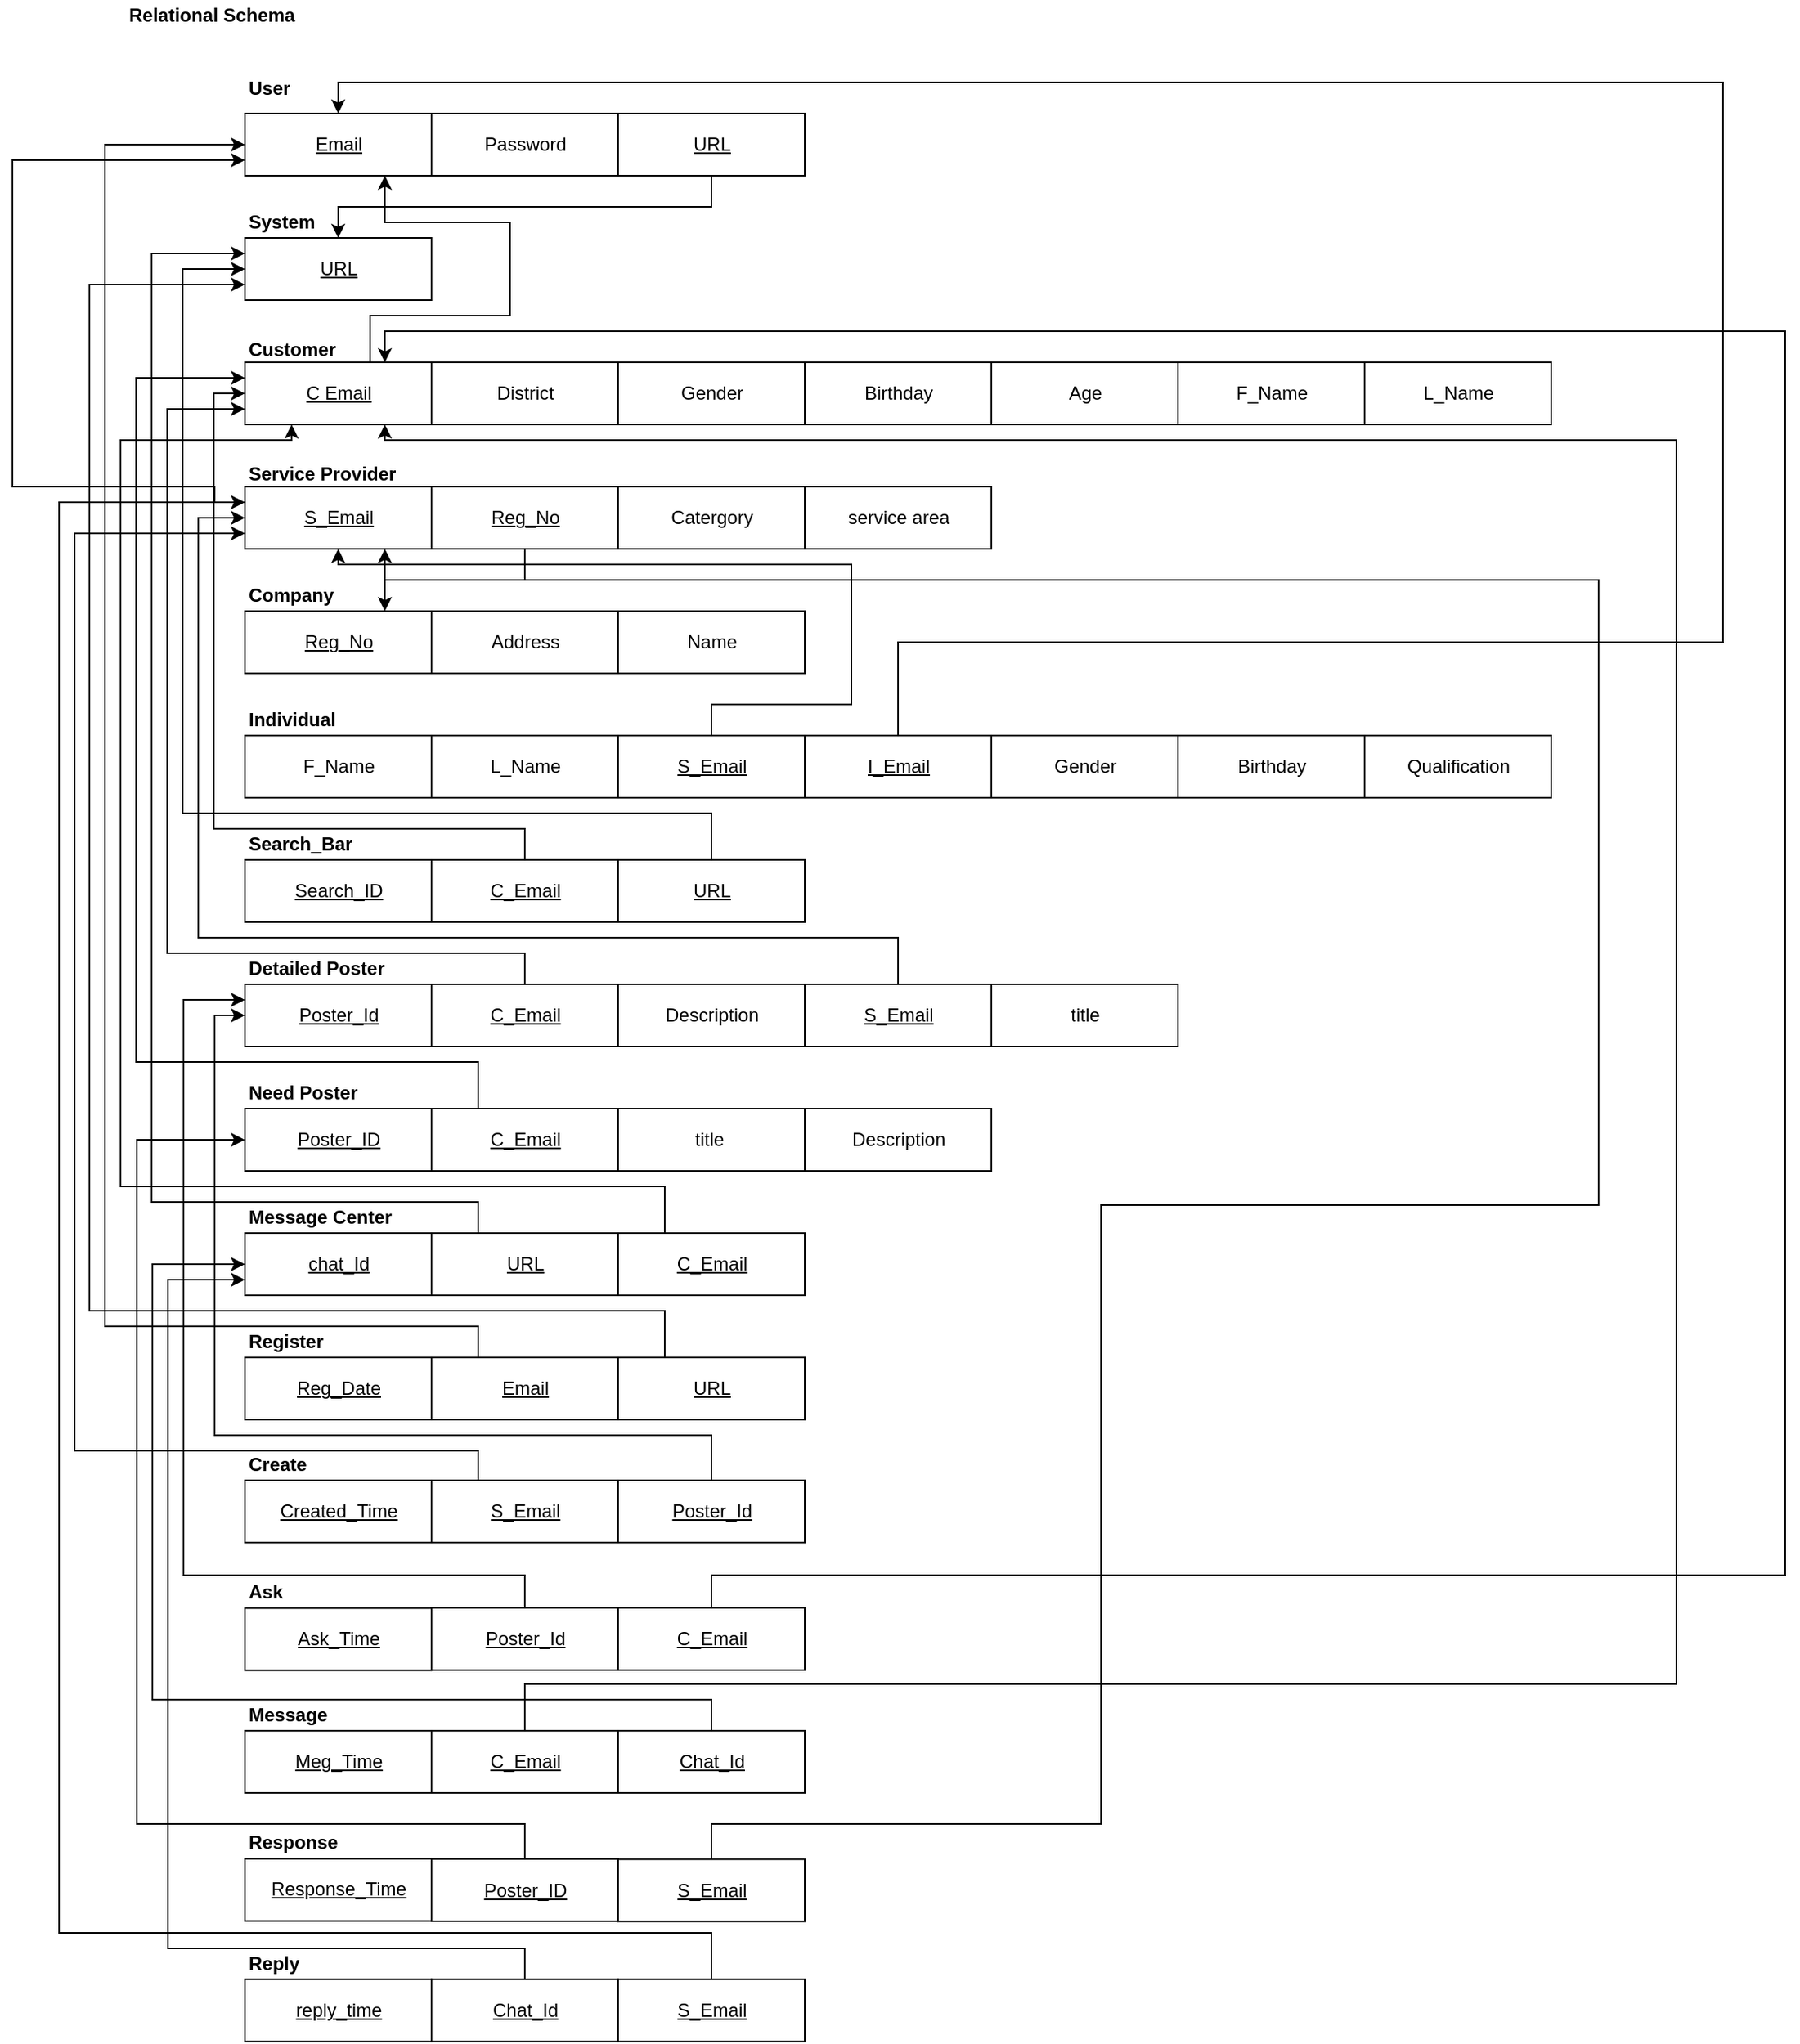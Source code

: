 <mxfile version="11.3.1" type="google" pages="1"><diagram id="ks82R9sqzDaz09Tui9na" name="Page-1"><mxGraphModel dx="854" dy="429" grid="1" gridSize="10" guides="1" tooltips="1" connect="1" arrows="1" fold="1" page="1" pageScale="1" pageWidth="2520" pageHeight="2000" math="0" shadow="0"><root><object label="" id="0"><mxCell/></object><mxCell id="1" parent="0"/><mxCell id="5g85-MgO--CneyeTp4Gd-1" value="&lt;u&gt;Email&lt;/u&gt;" style="rounded=0;whiteSpace=wrap;html=1;" parent="1" vertex="1"><mxGeometry x="199.5" y="80" width="120" height="40" as="geometry"/></mxCell><mxCell id="5g85-MgO--CneyeTp4Gd-2" value="Password" style="rounded=0;whiteSpace=wrap;html=1;" parent="1" vertex="1"><mxGeometry x="319.5" y="80" width="120" height="40" as="geometry"/></mxCell><mxCell id="5g85-MgO--CneyeTp4Gd-3" value="&lt;b&gt;User&lt;/b&gt;" style="text;html=1;resizable=0;points=[];autosize=1;align=left;verticalAlign=top;spacingTop=-4;" parent="1" vertex="1"><mxGeometry x="199.5" y="54" width="40" height="20" as="geometry"/></mxCell><mxCell id="5g85-MgO--CneyeTp4Gd-5" value="&lt;u&gt;URL&lt;/u&gt;" style="rounded=0;whiteSpace=wrap;html=1;" parent="1" vertex="1"><mxGeometry x="199.5" y="160" width="120" height="40" as="geometry"/></mxCell><mxCell id="5g85-MgO--CneyeTp4Gd-6" value="&lt;b&gt;System&lt;/b&gt;" style="text;html=1;resizable=0;points=[];autosize=1;align=left;verticalAlign=top;spacingTop=-4;" parent="1" vertex="1"><mxGeometry x="199.5" y="140" width="60" height="20" as="geometry"/></mxCell><mxCell id="gIz9EnpEUk7m1zf-yPwJ-1" style="edgeStyle=orthogonalEdgeStyle;rounded=0;orthogonalLoop=1;jettySize=auto;html=1;exitX=0.75;exitY=0;exitDx=0;exitDy=0;entryX=0.75;entryY=1;entryDx=0;entryDy=0;" edge="1" parent="1" source="5g85-MgO--CneyeTp4Gd-10" target="5g85-MgO--CneyeTp4Gd-1"><mxGeometry relative="1" as="geometry"><Array as="points"><mxPoint x="280" y="240"/><mxPoint x="280" y="210"/><mxPoint x="370" y="210"/><mxPoint x="370" y="150"/><mxPoint x="290" y="150"/></Array></mxGeometry></mxCell><mxCell id="5g85-MgO--CneyeTp4Gd-10" value="&lt;u&gt;C Email&lt;/u&gt;" style="rounded=0;whiteSpace=wrap;html=1;" parent="1" vertex="1"><mxGeometry x="199.5" y="240" width="120" height="40" as="geometry"/></mxCell><mxCell id="5g85-MgO--CneyeTp4Gd-11" value="District" style="rounded=0;whiteSpace=wrap;html=1;" parent="1" vertex="1"><mxGeometry x="319.5" y="240" width="120" height="40" as="geometry"/></mxCell><mxCell id="5g85-MgO--CneyeTp4Gd-12" value="Gender" style="rounded=0;whiteSpace=wrap;html=1;" parent="1" vertex="1"><mxGeometry x="439.5" y="240" width="120" height="40" as="geometry"/></mxCell><mxCell id="5g85-MgO--CneyeTp4Gd-13" value="Birthday" style="rounded=0;whiteSpace=wrap;html=1;" parent="1" vertex="1"><mxGeometry x="559.5" y="240" width="120" height="40" as="geometry"/></mxCell><mxCell id="5g85-MgO--CneyeTp4Gd-14" value="Age" style="rounded=0;whiteSpace=wrap;html=1;" parent="1" vertex="1"><mxGeometry x="679.5" y="240" width="120" height="40" as="geometry"/></mxCell><mxCell id="5g85-MgO--CneyeTp4Gd-15" value="F_Name" style="rounded=0;whiteSpace=wrap;html=1;" parent="1" vertex="1"><mxGeometry x="799.5" y="240" width="120" height="40" as="geometry"/></mxCell><mxCell id="5g85-MgO--CneyeTp4Gd-16" value="&lt;b&gt;Customer&lt;/b&gt;" style="text;html=1;resizable=0;points=[];autosize=1;align=left;verticalAlign=top;spacingTop=-4;" parent="1" vertex="1"><mxGeometry x="199.5" y="222" width="70" height="20" as="geometry"/></mxCell><mxCell id="5g85-MgO--CneyeTp4Gd-17" value="L_Name" style="rounded=0;whiteSpace=wrap;html=1;" parent="1" vertex="1"><mxGeometry x="919.5" y="240" width="120" height="40" as="geometry"/></mxCell><mxCell id="gIz9EnpEUk7m1zf-yPwJ-2" style="edgeStyle=orthogonalEdgeStyle;rounded=0;orthogonalLoop=1;jettySize=auto;html=1;exitX=0;exitY=0.25;exitDx=0;exitDy=0;entryX=0;entryY=0.75;entryDx=0;entryDy=0;" edge="1" parent="1" source="5g85-MgO--CneyeTp4Gd-22" target="5g85-MgO--CneyeTp4Gd-1"><mxGeometry relative="1" as="geometry"><Array as="points"><mxPoint x="180" y="330"/><mxPoint x="180" y="320"/><mxPoint x="50" y="320"/><mxPoint x="50" y="110"/></Array></mxGeometry></mxCell><mxCell id="5g85-MgO--CneyeTp4Gd-22" value="&lt;u&gt;S_Email&lt;/u&gt;" style="rounded=0;whiteSpace=wrap;html=1;" parent="1" vertex="1"><mxGeometry x="199.5" y="320" width="120" height="40" as="geometry"/></mxCell><mxCell id="5g85-MgO--CneyeTp4Gd-33" style="edgeStyle=orthogonalEdgeStyle;rounded=0;orthogonalLoop=1;jettySize=auto;html=1;exitX=0.5;exitY=1;exitDx=0;exitDy=0;entryX=0.75;entryY=0;entryDx=0;entryDy=0;" parent="1" source="5g85-MgO--CneyeTp4Gd-23" target="5g85-MgO--CneyeTp4Gd-28" edge="1"><mxGeometry relative="1" as="geometry"/></mxCell><mxCell id="5g85-MgO--CneyeTp4Gd-23" value="&lt;u&gt;Reg_No&lt;/u&gt;" style="rounded=0;whiteSpace=wrap;html=1;" parent="1" vertex="1"><mxGeometry x="319.5" y="320" width="120" height="40" as="geometry"/></mxCell><mxCell id="5g85-MgO--CneyeTp4Gd-24" value="Catergory" style="rounded=0;whiteSpace=wrap;html=1;" parent="1" vertex="1"><mxGeometry x="439.5" y="320" width="120" height="40" as="geometry"/></mxCell><mxCell id="5g85-MgO--CneyeTp4Gd-25" value="&lt;b&gt;Service Provider&lt;/b&gt;" style="text;html=1;resizable=0;points=[];autosize=1;align=left;verticalAlign=top;spacingTop=-4;" parent="1" vertex="1"><mxGeometry x="199.5" y="302" width="110" height="20" as="geometry"/></mxCell><mxCell id="5g85-MgO--CneyeTp4Gd-26" value="service area" style="rounded=0;whiteSpace=wrap;html=1;" parent="1" vertex="1"><mxGeometry x="559.5" y="320" width="120" height="40" as="geometry"/></mxCell><mxCell id="5g85-MgO--CneyeTp4Gd-28" value="&lt;u&gt;Reg_No&lt;/u&gt;" style="rounded=0;whiteSpace=wrap;html=1;" parent="1" vertex="1"><mxGeometry x="199.5" y="400" width="120" height="40" as="geometry"/></mxCell><mxCell id="5g85-MgO--CneyeTp4Gd-29" value="Address" style="rounded=0;whiteSpace=wrap;html=1;" parent="1" vertex="1"><mxGeometry x="319.5" y="400" width="120" height="40" as="geometry"/></mxCell><mxCell id="5g85-MgO--CneyeTp4Gd-30" value="Name" style="rounded=0;whiteSpace=wrap;html=1;" parent="1" vertex="1"><mxGeometry x="439.5" y="400" width="120" height="40" as="geometry"/></mxCell><mxCell id="5g85-MgO--CneyeTp4Gd-31" value="&lt;b&gt;Company&lt;/b&gt;" style="text;html=1;resizable=0;points=[];autosize=1;align=left;verticalAlign=top;spacingTop=-4;" parent="1" vertex="1"><mxGeometry x="199.5" y="380" width="70" height="20" as="geometry"/></mxCell><mxCell id="5g85-MgO--CneyeTp4Gd-34" value="Gender" style="rounded=0;whiteSpace=wrap;html=1;" parent="1" vertex="1"><mxGeometry x="679.5" y="480" width="120" height="40" as="geometry"/></mxCell><mxCell id="gIz9EnpEUk7m1zf-yPwJ-3" style="edgeStyle=orthogonalEdgeStyle;rounded=0;orthogonalLoop=1;jettySize=auto;html=1;exitX=0.5;exitY=0;exitDx=0;exitDy=0;entryX=0.5;entryY=0;entryDx=0;entryDy=0;" edge="1" parent="1" source="5g85-MgO--CneyeTp4Gd-35" target="5g85-MgO--CneyeTp4Gd-1"><mxGeometry relative="1" as="geometry"><Array as="points"><mxPoint x="620" y="420"/><mxPoint x="1150" y="420"/><mxPoint x="1150" y="60"/><mxPoint x="260" y="60"/></Array></mxGeometry></mxCell><mxCell id="5g85-MgO--CneyeTp4Gd-35" value="&lt;u&gt;I_Email&lt;/u&gt;" style="rounded=0;whiteSpace=wrap;html=1;" parent="1" vertex="1"><mxGeometry x="559.5" y="480" width="120" height="40" as="geometry"/></mxCell><mxCell id="5g85-MgO--CneyeTp4Gd-42" style="edgeStyle=orthogonalEdgeStyle;rounded=0;orthogonalLoop=1;jettySize=auto;html=1;exitX=0.5;exitY=0;exitDx=0;exitDy=0;entryX=0.5;entryY=1;entryDx=0;entryDy=0;" parent="1" source="5g85-MgO--CneyeTp4Gd-36" target="5g85-MgO--CneyeTp4Gd-22" edge="1"><mxGeometry relative="1" as="geometry"><Array as="points"><mxPoint x="499.5" y="460"/><mxPoint x="589.5" y="460"/><mxPoint x="589.5" y="370"/><mxPoint x="259.5" y="370"/></Array></mxGeometry></mxCell><mxCell id="5g85-MgO--CneyeTp4Gd-36" value="&lt;u&gt;S_Email&lt;/u&gt;" style="rounded=0;whiteSpace=wrap;html=1;" parent="1" vertex="1"><mxGeometry x="439.5" y="480" width="120" height="40" as="geometry"/></mxCell><mxCell id="5g85-MgO--CneyeTp4Gd-37" value="L_Name" style="rounded=0;whiteSpace=wrap;html=1;" parent="1" vertex="1"><mxGeometry x="319.5" y="480" width="120" height="40" as="geometry"/></mxCell><mxCell id="5g85-MgO--CneyeTp4Gd-38" value="F_Name" style="rounded=0;whiteSpace=wrap;html=1;" parent="1" vertex="1"><mxGeometry x="199.5" y="480" width="120" height="40" as="geometry"/></mxCell><mxCell id="5g85-MgO--CneyeTp4Gd-39" value="Birthday" style="rounded=0;whiteSpace=wrap;html=1;" parent="1" vertex="1"><mxGeometry x="799.5" y="480" width="120" height="40" as="geometry"/></mxCell><mxCell id="5g85-MgO--CneyeTp4Gd-40" value="Qualification" style="rounded=0;whiteSpace=wrap;html=1;" parent="1" vertex="1"><mxGeometry x="919.5" y="480" width="120" height="40" as="geometry"/></mxCell><mxCell id="5g85-MgO--CneyeTp4Gd-41" value="&lt;b&gt;Individual&lt;/b&gt;" style="text;html=1;resizable=0;points=[];autosize=1;align=left;verticalAlign=top;spacingTop=-4;" parent="1" vertex="1"><mxGeometry x="199.5" y="460" width="70" height="20" as="geometry"/></mxCell><mxCell id="5g85-MgO--CneyeTp4Gd-43" value="&lt;u&gt;Search_ID&lt;/u&gt;" style="rounded=0;whiteSpace=wrap;html=1;" parent="1" vertex="1"><mxGeometry x="199.5" y="560" width="120" height="40" as="geometry"/></mxCell><mxCell id="5g85-MgO--CneyeTp4Gd-47" style="edgeStyle=orthogonalEdgeStyle;rounded=0;orthogonalLoop=1;jettySize=auto;html=1;exitX=0.5;exitY=0;exitDx=0;exitDy=0;entryX=0;entryY=0.5;entryDx=0;entryDy=0;" parent="1" source="5g85-MgO--CneyeTp4Gd-44" target="5g85-MgO--CneyeTp4Gd-10" edge="1"><mxGeometry relative="1" as="geometry"><Array as="points"><mxPoint x="379.5" y="540"/><mxPoint x="179.5" y="540"/><mxPoint x="179.5" y="260"/></Array></mxGeometry></mxCell><mxCell id="5g85-MgO--CneyeTp4Gd-44" value="&lt;u&gt;C_Email&lt;/u&gt;" style="rounded=0;whiteSpace=wrap;html=1;" parent="1" vertex="1"><mxGeometry x="319.5" y="560" width="120" height="40" as="geometry"/></mxCell><mxCell id="5g85-MgO--CneyeTp4Gd-48" style="edgeStyle=orthogonalEdgeStyle;rounded=0;orthogonalLoop=1;jettySize=auto;html=1;exitX=0.5;exitY=0;exitDx=0;exitDy=0;entryX=0;entryY=0.5;entryDx=0;entryDy=0;" parent="1" source="5g85-MgO--CneyeTp4Gd-45" target="5g85-MgO--CneyeTp4Gd-5" edge="1"><mxGeometry relative="1" as="geometry"><Array as="points"><mxPoint x="499.5" y="530"/><mxPoint x="159.5" y="530"/><mxPoint x="159.5" y="180"/></Array></mxGeometry></mxCell><mxCell id="5g85-MgO--CneyeTp4Gd-45" value="&lt;u&gt;URL&lt;/u&gt;" style="rounded=0;whiteSpace=wrap;html=1;" parent="1" vertex="1"><mxGeometry x="439.5" y="560" width="120" height="40" as="geometry"/></mxCell><mxCell id="5g85-MgO--CneyeTp4Gd-46" value="&lt;b&gt;Search_Bar&lt;/b&gt;" style="text;html=1;resizable=0;points=[];autosize=1;align=left;verticalAlign=top;spacingTop=-4;" parent="1" vertex="1"><mxGeometry x="199.5" y="540" width="80" height="20" as="geometry"/></mxCell><mxCell id="5g85-MgO--CneyeTp4Gd-49" value="&lt;u&gt;Poster_Id&lt;/u&gt;" style="rounded=0;whiteSpace=wrap;html=1;" parent="1" vertex="1"><mxGeometry x="199.5" y="640" width="120" height="40" as="geometry"/></mxCell><mxCell id="5g85-MgO--CneyeTp4Gd-63" style="edgeStyle=orthogonalEdgeStyle;rounded=0;orthogonalLoop=1;jettySize=auto;html=1;exitX=0.5;exitY=0;exitDx=0;exitDy=0;entryX=0;entryY=0.75;entryDx=0;entryDy=0;" parent="1" source="5g85-MgO--CneyeTp4Gd-50" target="5g85-MgO--CneyeTp4Gd-10" edge="1"><mxGeometry relative="1" as="geometry"><Array as="points"><mxPoint x="379.5" y="620"/><mxPoint x="149.5" y="620"/><mxPoint x="149.5" y="270"/></Array></mxGeometry></mxCell><mxCell id="5g85-MgO--CneyeTp4Gd-50" value="&lt;u&gt;C_Email&lt;/u&gt;" style="rounded=0;whiteSpace=wrap;html=1;" parent="1" vertex="1"><mxGeometry x="319.5" y="640" width="120" height="40" as="geometry"/></mxCell><mxCell id="5g85-MgO--CneyeTp4Gd-51" value="Description" style="rounded=0;whiteSpace=wrap;html=1;" parent="1" vertex="1"><mxGeometry x="439.5" y="640" width="120" height="40" as="geometry"/></mxCell><mxCell id="5g85-MgO--CneyeTp4Gd-54" style="edgeStyle=orthogonalEdgeStyle;rounded=0;orthogonalLoop=1;jettySize=auto;html=1;exitX=0.5;exitY=0;exitDx=0;exitDy=0;entryX=0;entryY=0.5;entryDx=0;entryDy=0;" parent="1" source="5g85-MgO--CneyeTp4Gd-52" target="5g85-MgO--CneyeTp4Gd-22" edge="1"><mxGeometry relative="1" as="geometry"><Array as="points"><mxPoint x="619.5" y="610"/><mxPoint x="169.5" y="610"/><mxPoint x="169.5" y="340"/></Array></mxGeometry></mxCell><mxCell id="5g85-MgO--CneyeTp4Gd-52" value="&lt;u&gt;S_Email&lt;/u&gt;" style="rounded=0;whiteSpace=wrap;html=1;" parent="1" vertex="1"><mxGeometry x="559.5" y="640" width="120" height="40" as="geometry"/></mxCell><mxCell id="5g85-MgO--CneyeTp4Gd-53" value="&lt;b&gt;Detailed Poster&lt;/b&gt;" style="text;html=1;resizable=0;points=[];autosize=1;align=left;verticalAlign=top;spacingTop=-4;" parent="1" vertex="1"><mxGeometry x="199.5" y="620" width="100" height="20" as="geometry"/></mxCell><mxCell id="5g85-MgO--CneyeTp4Gd-56" value="&lt;u&gt;Poster_ID&lt;/u&gt;" style="rounded=0;whiteSpace=wrap;html=1;" parent="1" vertex="1"><mxGeometry x="199.5" y="720" width="120" height="40" as="geometry"/></mxCell><mxCell id="5g85-MgO--CneyeTp4Gd-61" style="edgeStyle=orthogonalEdgeStyle;rounded=0;orthogonalLoop=1;jettySize=auto;html=1;exitX=0.25;exitY=0;exitDx=0;exitDy=0;entryX=0;entryY=0.25;entryDx=0;entryDy=0;" parent="1" source="5g85-MgO--CneyeTp4Gd-57" target="5g85-MgO--CneyeTp4Gd-10" edge="1"><mxGeometry relative="1" as="geometry"><Array as="points"><mxPoint x="349.5" y="690"/><mxPoint x="129.5" y="690"/><mxPoint x="129.5" y="250"/></Array></mxGeometry></mxCell><mxCell id="5g85-MgO--CneyeTp4Gd-57" value="&lt;u&gt;C_Email&lt;/u&gt;" style="rounded=0;whiteSpace=wrap;html=1;" parent="1" vertex="1"><mxGeometry x="319.5" y="720" width="120" height="40" as="geometry"/></mxCell><mxCell id="5g85-MgO--CneyeTp4Gd-58" value="title&amp;nbsp;" style="rounded=0;whiteSpace=wrap;html=1;" parent="1" vertex="1"><mxGeometry x="439.5" y="720" width="120" height="40" as="geometry"/></mxCell><mxCell id="5g85-MgO--CneyeTp4Gd-59" value="Description" style="rounded=0;whiteSpace=wrap;html=1;" parent="1" vertex="1"><mxGeometry x="559.5" y="720" width="120" height="40" as="geometry"/></mxCell><mxCell id="5g85-MgO--CneyeTp4Gd-60" value="&lt;b&gt;Need Poster&lt;/b&gt;" style="text;html=1;resizable=0;points=[];autosize=1;align=left;verticalAlign=top;spacingTop=-4;" parent="1" vertex="1"><mxGeometry x="199.5" y="700" width="90" height="20" as="geometry"/></mxCell><mxCell id="5g85-MgO--CneyeTp4Gd-62" value="title" style="rounded=0;whiteSpace=wrap;html=1;" parent="1" vertex="1"><mxGeometry x="679.5" y="640" width="120" height="40" as="geometry"/></mxCell><mxCell id="5g85-MgO--CneyeTp4Gd-64" value="&lt;u&gt;chat_Id&lt;/u&gt;" style="rounded=0;whiteSpace=wrap;html=1;" parent="1" vertex="1"><mxGeometry x="199.5" y="800" width="120" height="40" as="geometry"/></mxCell><mxCell id="5g85-MgO--CneyeTp4Gd-70" style="edgeStyle=orthogonalEdgeStyle;rounded=0;orthogonalLoop=1;jettySize=auto;html=1;exitX=0.25;exitY=0;exitDx=0;exitDy=0;entryX=0;entryY=0.25;entryDx=0;entryDy=0;" parent="1" source="5g85-MgO--CneyeTp4Gd-65" target="5g85-MgO--CneyeTp4Gd-5" edge="1"><mxGeometry relative="1" as="geometry"><Array as="points"><mxPoint x="349.5" y="780"/><mxPoint x="139.5" y="780"/><mxPoint x="139.5" y="170"/></Array></mxGeometry></mxCell><mxCell id="5g85-MgO--CneyeTp4Gd-65" value="&lt;u&gt;URL&lt;/u&gt;" style="rounded=0;whiteSpace=wrap;html=1;" parent="1" vertex="1"><mxGeometry x="319.5" y="800" width="120" height="40" as="geometry"/></mxCell><mxCell id="5g85-MgO--CneyeTp4Gd-71" style="edgeStyle=orthogonalEdgeStyle;rounded=0;orthogonalLoop=1;jettySize=auto;html=1;exitX=0.25;exitY=0;exitDx=0;exitDy=0;entryX=0.25;entryY=1;entryDx=0;entryDy=0;" parent="1" source="5g85-MgO--CneyeTp4Gd-66" target="5g85-MgO--CneyeTp4Gd-10" edge="1"><mxGeometry relative="1" as="geometry"><Array as="points"><mxPoint x="469.5" y="770"/><mxPoint x="119.5" y="770"/><mxPoint x="119.5" y="290"/><mxPoint x="229.5" y="290"/></Array></mxGeometry></mxCell><mxCell id="5g85-MgO--CneyeTp4Gd-66" value="&lt;u&gt;C_Email&lt;/u&gt;" style="rounded=0;whiteSpace=wrap;html=1;" parent="1" vertex="1"><mxGeometry x="439.5" y="800" width="120" height="40" as="geometry"/></mxCell><mxCell id="5g85-MgO--CneyeTp4Gd-67" value="&lt;b&gt;Message Center&lt;/b&gt;" style="text;html=1;resizable=0;points=[];autosize=1;align=left;verticalAlign=top;spacingTop=-4;" parent="1" vertex="1"><mxGeometry x="199.5" y="780" width="110" height="20" as="geometry"/></mxCell><mxCell id="5g85-MgO--CneyeTp4Gd-69" style="edgeStyle=orthogonalEdgeStyle;rounded=0;orthogonalLoop=1;jettySize=auto;html=1;exitX=0.5;exitY=1;exitDx=0;exitDy=0;entryX=0.5;entryY=0;entryDx=0;entryDy=0;" parent="1" source="5g85-MgO--CneyeTp4Gd-68" target="5g85-MgO--CneyeTp4Gd-5" edge="1"><mxGeometry relative="1" as="geometry"/></mxCell><mxCell id="5g85-MgO--CneyeTp4Gd-68" value="&lt;u&gt;URL&lt;/u&gt;" style="rounded=0;whiteSpace=wrap;html=1;" parent="1" vertex="1"><mxGeometry x="439.5" y="80" width="120" height="40" as="geometry"/></mxCell><mxCell id="5g85-MgO--CneyeTp4Gd-72" value="&lt;u&gt;Reg_Date&lt;/u&gt;" style="rounded=0;whiteSpace=wrap;html=1;" parent="1" vertex="1"><mxGeometry x="199.5" y="880" width="120" height="40" as="geometry"/></mxCell><mxCell id="5g85-MgO--CneyeTp4Gd-77" style="edgeStyle=orthogonalEdgeStyle;rounded=0;orthogonalLoop=1;jettySize=auto;html=1;exitX=0.25;exitY=0;exitDx=0;exitDy=0;entryX=0;entryY=0.5;entryDx=0;entryDy=0;" parent="1" source="5g85-MgO--CneyeTp4Gd-73" target="5g85-MgO--CneyeTp4Gd-1" edge="1"><mxGeometry relative="1" as="geometry"><Array as="points"><mxPoint x="349.5" y="860"/><mxPoint x="109.5" y="860"/><mxPoint x="109.5" y="100"/></Array></mxGeometry></mxCell><mxCell id="5g85-MgO--CneyeTp4Gd-73" value="&lt;u&gt;Email&lt;/u&gt;" style="rounded=0;whiteSpace=wrap;html=1;" parent="1" vertex="1"><mxGeometry x="319.5" y="880" width="120" height="40" as="geometry"/></mxCell><mxCell id="5g85-MgO--CneyeTp4Gd-78" style="edgeStyle=orthogonalEdgeStyle;rounded=0;orthogonalLoop=1;jettySize=auto;html=1;exitX=0.25;exitY=0;exitDx=0;exitDy=0;entryX=0;entryY=0.75;entryDx=0;entryDy=0;" parent="1" source="5g85-MgO--CneyeTp4Gd-74" target="5g85-MgO--CneyeTp4Gd-5" edge="1"><mxGeometry relative="1" as="geometry"><Array as="points"><mxPoint x="469.5" y="850"/><mxPoint x="99.5" y="850"/><mxPoint x="99.5" y="190"/></Array></mxGeometry></mxCell><mxCell id="5g85-MgO--CneyeTp4Gd-74" value="&lt;u&gt;URL&lt;/u&gt;" style="rounded=0;whiteSpace=wrap;html=1;" parent="1" vertex="1"><mxGeometry x="439.5" y="880" width="120" height="40" as="geometry"/></mxCell><mxCell id="5g85-MgO--CneyeTp4Gd-75" value="&lt;b&gt;Register&lt;/b&gt;" style="text;html=1;resizable=0;points=[];autosize=1;align=left;verticalAlign=top;spacingTop=-4;" parent="1" vertex="1"><mxGeometry x="199.5" y="860" width="60" height="20" as="geometry"/></mxCell><mxCell id="5g85-MgO--CneyeTp4Gd-79" value="&lt;u&gt;Created_Time&lt;/u&gt;" style="rounded=0;whiteSpace=wrap;html=1;" parent="1" vertex="1"><mxGeometry x="199.5" y="959" width="120" height="40" as="geometry"/></mxCell><mxCell id="5g85-MgO--CneyeTp4Gd-83" style="edgeStyle=orthogonalEdgeStyle;rounded=0;orthogonalLoop=1;jettySize=auto;html=1;exitX=0.25;exitY=0;exitDx=0;exitDy=0;entryX=0;entryY=0.75;entryDx=0;entryDy=0;" parent="1" source="5g85-MgO--CneyeTp4Gd-80" target="5g85-MgO--CneyeTp4Gd-22" edge="1"><mxGeometry relative="1" as="geometry"><Array as="points"><mxPoint x="349" y="940"/><mxPoint x="90" y="940"/><mxPoint x="90" y="350"/></Array></mxGeometry></mxCell><mxCell id="5g85-MgO--CneyeTp4Gd-80" value="&lt;u&gt;S_Email&lt;/u&gt;" style="rounded=0;whiteSpace=wrap;html=1;" parent="1" vertex="1"><mxGeometry x="319.5" y="959" width="120" height="40" as="geometry"/></mxCell><mxCell id="5g85-MgO--CneyeTp4Gd-81" value="&lt;b&gt;Create&lt;/b&gt;" style="text;html=1;resizable=0;points=[];autosize=1;align=left;verticalAlign=top;spacingTop=-4;" parent="1" vertex="1"><mxGeometry x="199.5" y="939" width="50" height="20" as="geometry"/></mxCell><mxCell id="5g85-MgO--CneyeTp4Gd-84" style="edgeStyle=orthogonalEdgeStyle;rounded=0;orthogonalLoop=1;jettySize=auto;html=1;exitX=0.5;exitY=0;exitDx=0;exitDy=0;entryX=0;entryY=0.5;entryDx=0;entryDy=0;" parent="1" source="5g85-MgO--CneyeTp4Gd-82" target="5g85-MgO--CneyeTp4Gd-49" edge="1"><mxGeometry relative="1" as="geometry"><Array as="points"><mxPoint x="500" y="930"/><mxPoint x="180" y="930"/><mxPoint x="180" y="660"/></Array></mxGeometry></mxCell><mxCell id="5g85-MgO--CneyeTp4Gd-82" value="&lt;u&gt;Poster_Id&lt;/u&gt;" style="rounded=0;whiteSpace=wrap;html=1;" parent="1" vertex="1"><mxGeometry x="439.5" y="959" width="120" height="40" as="geometry"/></mxCell><mxCell id="5g85-MgO--CneyeTp4Gd-85" value="&lt;u&gt;Ask_Time&lt;/u&gt;" style="rounded=0;whiteSpace=wrap;html=1;" parent="1" vertex="1"><mxGeometry x="199.5" y="1041.176" width="120" height="40" as="geometry"/></mxCell><mxCell id="5g85-MgO--CneyeTp4Gd-89" style="edgeStyle=orthogonalEdgeStyle;rounded=0;orthogonalLoop=1;jettySize=auto;html=1;exitX=0.5;exitY=0;exitDx=0;exitDy=0;entryX=0;entryY=0.25;entryDx=0;entryDy=0;" parent="1" source="5g85-MgO--CneyeTp4Gd-86" target="5g85-MgO--CneyeTp4Gd-49" edge="1"><mxGeometry relative="1" as="geometry"><Array as="points"><mxPoint x="380" y="1020"/><mxPoint x="160" y="1020"/><mxPoint x="160" y="650"/></Array></mxGeometry></mxCell><mxCell id="5g85-MgO--CneyeTp4Gd-86" value="&lt;u&gt;Poster_Id&lt;/u&gt;" style="rounded=0;whiteSpace=wrap;html=1;" parent="1" vertex="1"><mxGeometry x="319.5" y="1041" width="120" height="40" as="geometry"/></mxCell><mxCell id="5g85-MgO--CneyeTp4Gd-90" style="edgeStyle=orthogonalEdgeStyle;rounded=0;orthogonalLoop=1;jettySize=auto;html=1;exitX=0.5;exitY=0;exitDx=0;exitDy=0;entryX=0.75;entryY=0;entryDx=0;entryDy=0;" parent="1" source="5g85-MgO--CneyeTp4Gd-87" target="5g85-MgO--CneyeTp4Gd-10" edge="1"><mxGeometry relative="1" as="geometry"><Array as="points"><mxPoint x="500" y="1020"/><mxPoint x="1190" y="1020"/><mxPoint x="1190" y="220"/><mxPoint x="289" y="220"/></Array></mxGeometry></mxCell><mxCell id="5g85-MgO--CneyeTp4Gd-87" value="&lt;u&gt;C_Email&lt;/u&gt;" style="rounded=0;whiteSpace=wrap;html=1;" parent="1" vertex="1"><mxGeometry x="439.5" y="1041" width="120" height="40" as="geometry"/></mxCell><mxCell id="5g85-MgO--CneyeTp4Gd-88" value="&lt;b&gt;Ask&lt;/b&gt;" style="text;html=1;resizable=0;points=[];autosize=1;align=left;verticalAlign=top;spacingTop=-4;" parent="1" vertex="1"><mxGeometry x="199.5" y="1021" width="40" height="20" as="geometry"/></mxCell><mxCell id="5g85-MgO--CneyeTp4Gd-91" value="&lt;u&gt;Meg_Time&lt;/u&gt;" style="rounded=0;whiteSpace=wrap;html=1;" parent="1" vertex="1"><mxGeometry x="199.5" y="1120" width="120" height="40" as="geometry"/></mxCell><mxCell id="5g85-MgO--CneyeTp4Gd-95" style="edgeStyle=orthogonalEdgeStyle;rounded=0;orthogonalLoop=1;jettySize=auto;html=1;exitX=0.5;exitY=0;exitDx=0;exitDy=0;entryX=0.75;entryY=1;entryDx=0;entryDy=0;" parent="1" source="5g85-MgO--CneyeTp4Gd-92" target="5g85-MgO--CneyeTp4Gd-10" edge="1"><mxGeometry relative="1" as="geometry"><Array as="points"><mxPoint x="380" y="1090"/><mxPoint x="1120" y="1090"/><mxPoint x="1120" y="290"/><mxPoint x="289" y="290"/></Array></mxGeometry></mxCell><mxCell id="5g85-MgO--CneyeTp4Gd-92" value="&lt;u&gt;C_Email&lt;/u&gt;" style="rounded=0;whiteSpace=wrap;html=1;" parent="1" vertex="1"><mxGeometry x="319.5" y="1120" width="120" height="40" as="geometry"/></mxCell><mxCell id="5g85-MgO--CneyeTp4Gd-94" style="edgeStyle=orthogonalEdgeStyle;rounded=0;orthogonalLoop=1;jettySize=auto;html=1;exitX=0.5;exitY=0;exitDx=0;exitDy=0;entryX=0;entryY=0.5;entryDx=0;entryDy=0;" parent="1" source="5g85-MgO--CneyeTp4Gd-93" target="5g85-MgO--CneyeTp4Gd-64" edge="1"><mxGeometry relative="1" as="geometry"><Array as="points"><mxPoint x="500" y="1100"/><mxPoint x="140" y="1100"/><mxPoint x="140" y="820"/></Array></mxGeometry></mxCell><mxCell id="5g85-MgO--CneyeTp4Gd-93" value="&lt;u&gt;Chat_Id&lt;/u&gt;" style="rounded=0;whiteSpace=wrap;html=1;" parent="1" vertex="1"><mxGeometry x="439.5" y="1120" width="120" height="40" as="geometry"/></mxCell><mxCell id="5g85-MgO--CneyeTp4Gd-96" value="&lt;b&gt;Message&lt;/b&gt;" style="text;html=1;resizable=0;points=[];autosize=1;align=left;verticalAlign=top;spacingTop=-4;" parent="1" vertex="1"><mxGeometry x="199.5" y="1100" width="70" height="20" as="geometry"/></mxCell><mxCell id="5g85-MgO--CneyeTp4Gd-99" value="&lt;u&gt;Response_Time&lt;/u&gt;" style="rounded=0;whiteSpace=wrap;html=1;" parent="1" vertex="1"><mxGeometry x="199.5" y="1202.353" width="120" height="40" as="geometry"/></mxCell><mxCell id="5g85-MgO--CneyeTp4Gd-106" style="edgeStyle=orthogonalEdgeStyle;rounded=0;orthogonalLoop=1;jettySize=auto;html=1;exitX=0.5;exitY=0;exitDx=0;exitDy=0;entryX=0;entryY=0.5;entryDx=0;entryDy=0;" parent="1" source="5g85-MgO--CneyeTp4Gd-100" target="5g85-MgO--CneyeTp4Gd-56" edge="1"><mxGeometry relative="1" as="geometry"><Array as="points"><mxPoint x="380" y="1180"/><mxPoint x="130" y="1180"/><mxPoint x="130" y="740"/></Array></mxGeometry></mxCell><mxCell id="5g85-MgO--CneyeTp4Gd-100" value="&lt;u&gt;Poster_ID&lt;/u&gt;" style="rounded=0;whiteSpace=wrap;html=1;" parent="1" vertex="1"><mxGeometry x="319.5" y="1202.529" width="120" height="40" as="geometry"/></mxCell><mxCell id="5g85-MgO--CneyeTp4Gd-107" style="edgeStyle=orthogonalEdgeStyle;rounded=0;orthogonalLoop=1;jettySize=auto;html=1;exitX=0.5;exitY=0;exitDx=0;exitDy=0;entryX=0.75;entryY=1;entryDx=0;entryDy=0;" parent="1" source="5g85-MgO--CneyeTp4Gd-101" target="5g85-MgO--CneyeTp4Gd-22" edge="1"><mxGeometry relative="1" as="geometry"><Array as="points"><mxPoint x="500" y="1180"/><mxPoint x="750" y="1180"/><mxPoint x="750" y="782"/><mxPoint x="1070" y="782"/><mxPoint x="1070" y="380"/><mxPoint x="289" y="380"/></Array></mxGeometry></mxCell><mxCell id="5g85-MgO--CneyeTp4Gd-101" value="&lt;u&gt;S_Email&lt;/u&gt;" style="rounded=0;whiteSpace=wrap;html=1;" parent="1" vertex="1"><mxGeometry x="439.5" y="1202.676" width="120" height="40" as="geometry"/></mxCell><mxCell id="5g85-MgO--CneyeTp4Gd-102" value="&lt;u&gt;reply_time&lt;/u&gt;" style="rounded=0;whiteSpace=wrap;html=1;" parent="1" vertex="1"><mxGeometry x="199.5" y="1279.853" width="120" height="40" as="geometry"/></mxCell><mxCell id="5g85-MgO--CneyeTp4Gd-109" style="edgeStyle=orthogonalEdgeStyle;rounded=0;orthogonalLoop=1;jettySize=auto;html=1;exitX=0.5;exitY=0;exitDx=0;exitDy=0;entryX=0;entryY=0.75;entryDx=0;entryDy=0;" parent="1" source="5g85-MgO--CneyeTp4Gd-103" target="5g85-MgO--CneyeTp4Gd-64" edge="1"><mxGeometry relative="1" as="geometry"><Array as="points"><mxPoint x="380" y="1260"/><mxPoint x="150" y="1260"/><mxPoint x="150" y="830"/></Array></mxGeometry></mxCell><mxCell id="5g85-MgO--CneyeTp4Gd-103" value="&lt;u&gt;Chat_Id&lt;/u&gt;" style="rounded=0;whiteSpace=wrap;html=1;" parent="1" vertex="1"><mxGeometry x="319.5" y="1279.853" width="120" height="40" as="geometry"/></mxCell><mxCell id="5g85-MgO--CneyeTp4Gd-110" style="edgeStyle=orthogonalEdgeStyle;rounded=0;orthogonalLoop=1;jettySize=auto;html=1;exitX=0.5;exitY=0;exitDx=0;exitDy=0;entryX=0;entryY=0.25;entryDx=0;entryDy=0;" parent="1" source="5g85-MgO--CneyeTp4Gd-104" target="5g85-MgO--CneyeTp4Gd-22" edge="1"><mxGeometry relative="1" as="geometry"><Array as="points"><mxPoint x="500" y="1250"/><mxPoint x="80" y="1250"/><mxPoint x="80" y="330"/></Array></mxGeometry></mxCell><mxCell id="5g85-MgO--CneyeTp4Gd-104" value="&lt;u&gt;S_Email&lt;/u&gt;" style="rounded=0;whiteSpace=wrap;html=1;" parent="1" vertex="1"><mxGeometry x="439.5" y="1279.853" width="120" height="40" as="geometry"/></mxCell><mxCell id="5g85-MgO--CneyeTp4Gd-105" value="&lt;b&gt;Response&lt;/b&gt;" style="text;html=1;resizable=0;points=[];autosize=1;align=left;verticalAlign=top;spacingTop=-4;" parent="1" vertex="1"><mxGeometry x="199.5" y="1182" width="70" height="20" as="geometry"/></mxCell><mxCell id="5g85-MgO--CneyeTp4Gd-108" value="&lt;b&gt;Reply&lt;/b&gt;" style="text;html=1;resizable=0;points=[];autosize=1;align=left;verticalAlign=top;spacingTop=-4;" parent="1" vertex="1"><mxGeometry x="199.5" y="1260" width="50" height="20" as="geometry"/></mxCell><mxCell id="5g85-MgO--CneyeTp4Gd-111" value="&lt;b&gt;Relational Schema&lt;/b&gt;" style="text;html=1;resizable=0;points=[];autosize=1;align=left;verticalAlign=top;spacingTop=-4;" parent="1" vertex="1"><mxGeometry x="123" y="7" width="120" height="20" as="geometry"/></mxCell></root></mxGraphModel></diagram></mxfile>